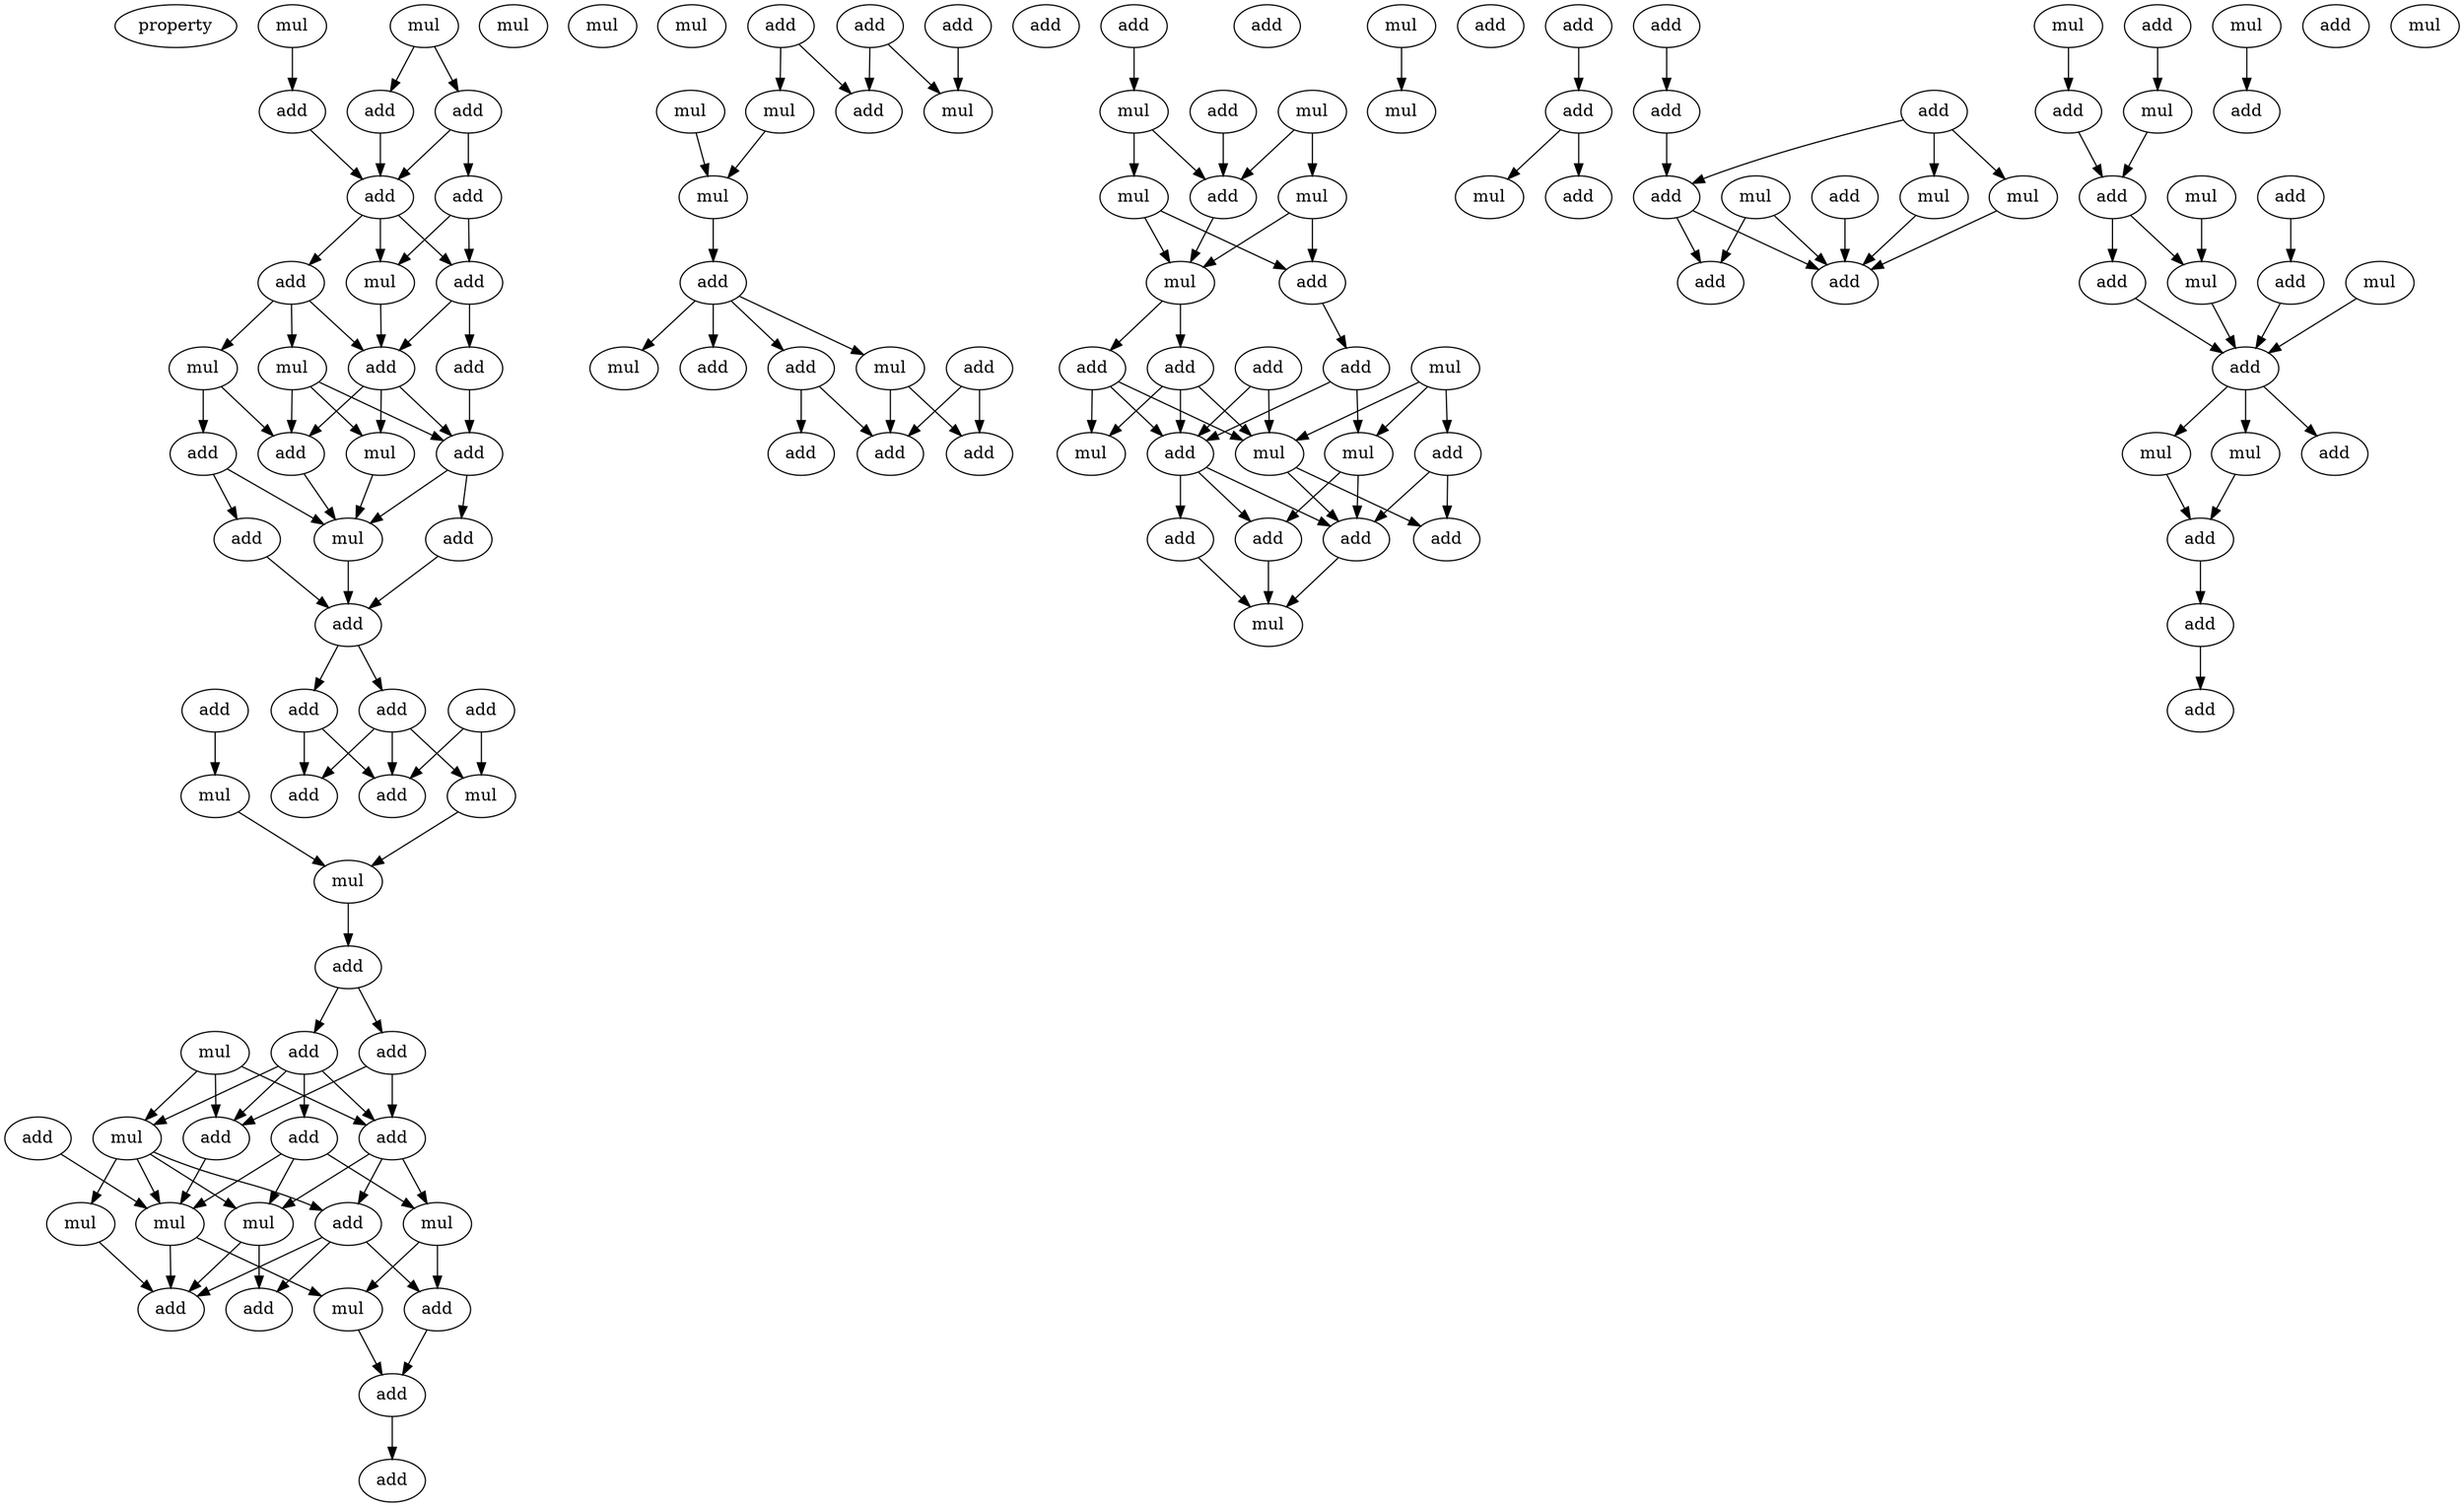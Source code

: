 digraph {
    node [fontcolor=black]
    property [mul=2,lf=1.1]
    0 [ label = mul ];
    1 [ label = mul ];
    2 [ label = mul ];
    3 [ label = add ];
    4 [ label = add ];
    5 [ label = add ];
    6 [ label = add ];
    7 [ label = add ];
    8 [ label = add ];
    9 [ label = mul ];
    10 [ label = add ];
    11 [ label = add ];
    12 [ label = add ];
    13 [ label = mul ];
    14 [ label = mul ];
    15 [ label = mul ];
    16 [ label = add ];
    17 [ label = add ];
    18 [ label = add ];
    19 [ label = add ];
    20 [ label = mul ];
    21 [ label = mul ];
    22 [ label = add ];
    23 [ label = add ];
    24 [ label = add ];
    25 [ label = add ];
    26 [ label = add ];
    27 [ label = add ];
    28 [ label = mul ];
    29 [ label = add ];
    30 [ label = mul ];
    31 [ label = add ];
    32 [ label = mul ];
    33 [ label = add ];
    34 [ label = mul ];
    35 [ label = add ];
    36 [ label = add ];
    37 [ label = mul ];
    38 [ label = add ];
    39 [ label = add ];
    40 [ label = add ];
    41 [ label = mul ];
    42 [ label = add ];
    43 [ label = mul ];
    44 [ label = add ];
    45 [ label = mul ];
    46 [ label = mul ];
    47 [ label = mul ];
    48 [ label = mul ];
    49 [ label = add ];
    50 [ label = add ];
    51 [ label = add ];
    52 [ label = add ];
    53 [ label = add ];
    54 [ label = add ];
    55 [ label = add ];
    56 [ label = add ];
    57 [ label = mul ];
    58 [ label = mul ];
    59 [ label = mul ];
    60 [ label = add ];
    61 [ label = mul ];
    62 [ label = add ];
    63 [ label = add ];
    64 [ label = add ];
    65 [ label = mul ];
    66 [ label = mul ];
    67 [ label = add ];
    68 [ label = add ];
    69 [ label = add ];
    70 [ label = add ];
    71 [ label = add ];
    72 [ label = add ];
    73 [ label = add ];
    74 [ label = mul ];
    75 [ label = add ];
    76 [ label = mul ];
    77 [ label = add ];
    78 [ label = mul ];
    79 [ label = mul ];
    80 [ label = mul ];
    81 [ label = add ];
    82 [ label = add ];
    83 [ label = add ];
    84 [ label = add ];
    85 [ label = add ];
    86 [ label = mul ];
    87 [ label = add ];
    88 [ label = mul ];
    89 [ label = mul ];
    90 [ label = add ];
    91 [ label = mul ];
    92 [ label = add ];
    93 [ label = add ];
    94 [ label = add ];
    95 [ label = add ];
    96 [ label = mul ];
    97 [ label = mul ];
    98 [ label = mul ];
    99 [ label = add ];
    100 [ label = add ];
    101 [ label = add ];
    102 [ label = mul ];
    103 [ label = add ];
    104 [ label = add ];
    105 [ label = add ];
    106 [ label = add ];
    107 [ label = mul ];
    108 [ label = add ];
    109 [ label = add ];
    110 [ label = mul ];
    111 [ label = mul ];
    112 [ label = add ];
    113 [ label = add ];
    114 [ label = mul ];
    115 [ label = add ];
    116 [ label = mul ];
    117 [ label = add ];
    118 [ label = mul ];
    119 [ label = add ];
    120 [ label = add ];
    121 [ label = add ];
    122 [ label = mul ];
    123 [ label = mul ];
    124 [ label = add ];
    125 [ label = add ];
    126 [ label = mul ];
    127 [ label = mul ];
    128 [ label = mul ];
    129 [ label = add ];
    130 [ label = add ];
    131 [ label = add ];
    132 [ label = add ];
    133 [ label = add ];
    134 [ label = add ];
    135 [ label = mul ];
    0 -> 3 [ name = 0 ];
    1 -> 4 [ name = 1 ];
    1 -> 5 [ name = 2 ];
    3 -> 7 [ name = 3 ];
    4 -> 7 [ name = 4 ];
    5 -> 6 [ name = 5 ];
    5 -> 7 [ name = 6 ];
    6 -> 9 [ name = 7 ];
    6 -> 10 [ name = 8 ];
    7 -> 8 [ name = 9 ];
    7 -> 9 [ name = 10 ];
    7 -> 10 [ name = 11 ];
    8 -> 11 [ name = 12 ];
    8 -> 13 [ name = 13 ];
    8 -> 14 [ name = 14 ];
    9 -> 11 [ name = 15 ];
    10 -> 11 [ name = 16 ];
    10 -> 12 [ name = 17 ];
    11 -> 15 [ name = 18 ];
    11 -> 16 [ name = 19 ];
    11 -> 18 [ name = 20 ];
    12 -> 16 [ name = 21 ];
    13 -> 17 [ name = 22 ];
    13 -> 18 [ name = 23 ];
    14 -> 15 [ name = 24 ];
    14 -> 16 [ name = 25 ];
    14 -> 18 [ name = 26 ];
    15 -> 20 [ name = 27 ];
    16 -> 19 [ name = 28 ];
    16 -> 20 [ name = 29 ];
    17 -> 20 [ name = 30 ];
    17 -> 22 [ name = 31 ];
    18 -> 20 [ name = 32 ];
    19 -> 23 [ name = 33 ];
    20 -> 23 [ name = 34 ];
    22 -> 23 [ name = 35 ];
    23 -> 25 [ name = 36 ];
    23 -> 26 [ name = 37 ];
    24 -> 28 [ name = 38 ];
    25 -> 29 [ name = 39 ];
    25 -> 31 [ name = 40 ];
    26 -> 29 [ name = 41 ];
    26 -> 30 [ name = 42 ];
    26 -> 31 [ name = 43 ];
    27 -> 30 [ name = 44 ];
    27 -> 31 [ name = 45 ];
    28 -> 32 [ name = 46 ];
    30 -> 32 [ name = 47 ];
    32 -> 33 [ name = 48 ];
    33 -> 35 [ name = 49 ];
    33 -> 36 [ name = 50 ];
    35 -> 38 [ name = 51 ];
    35 -> 39 [ name = 52 ];
    35 -> 40 [ name = 53 ];
    35 -> 41 [ name = 54 ];
    36 -> 38 [ name = 55 ];
    36 -> 40 [ name = 56 ];
    37 -> 38 [ name = 57 ];
    37 -> 40 [ name = 58 ];
    37 -> 41 [ name = 59 ];
    38 -> 47 [ name = 60 ];
    39 -> 45 [ name = 61 ];
    39 -> 46 [ name = 62 ];
    39 -> 47 [ name = 63 ];
    40 -> 44 [ name = 64 ];
    40 -> 45 [ name = 65 ];
    40 -> 46 [ name = 66 ];
    41 -> 43 [ name = 67 ];
    41 -> 44 [ name = 68 ];
    41 -> 45 [ name = 69 ];
    41 -> 47 [ name = 70 ];
    42 -> 47 [ name = 71 ];
    43 -> 49 [ name = 72 ];
    44 -> 49 [ name = 73 ];
    44 -> 50 [ name = 74 ];
    44 -> 51 [ name = 75 ];
    45 -> 49 [ name = 76 ];
    45 -> 50 [ name = 77 ];
    46 -> 48 [ name = 78 ];
    46 -> 51 [ name = 79 ];
    47 -> 48 [ name = 80 ];
    47 -> 49 [ name = 81 ];
    48 -> 52 [ name = 82 ];
    51 -> 52 [ name = 83 ];
    52 -> 53 [ name = 84 ];
    54 -> 59 [ name = 85 ];
    54 -> 60 [ name = 86 ];
    55 -> 58 [ name = 87 ];
    56 -> 58 [ name = 88 ];
    56 -> 60 [ name = 89 ];
    57 -> 61 [ name = 90 ];
    59 -> 61 [ name = 91 ];
    61 -> 62 [ name = 92 ];
    62 -> 63 [ name = 93 ];
    62 -> 65 [ name = 94 ];
    62 -> 66 [ name = 95 ];
    62 -> 67 [ name = 96 ];
    63 -> 68 [ name = 97 ];
    63 -> 69 [ name = 98 ];
    64 -> 69 [ name = 99 ];
    64 -> 70 [ name = 100 ];
    65 -> 69 [ name = 101 ];
    65 -> 70 [ name = 102 ];
    72 -> 74 [ name = 103 ];
    74 -> 77 [ name = 104 ];
    74 -> 79 [ name = 105 ];
    75 -> 77 [ name = 106 ];
    76 -> 77 [ name = 107 ];
    76 -> 78 [ name = 108 ];
    77 -> 80 [ name = 109 ];
    78 -> 80 [ name = 110 ];
    78 -> 81 [ name = 111 ];
    79 -> 80 [ name = 112 ];
    79 -> 81 [ name = 113 ];
    80 -> 84 [ name = 114 ];
    80 -> 85 [ name = 115 ];
    81 -> 83 [ name = 116 ];
    82 -> 88 [ name = 117 ];
    82 -> 90 [ name = 118 ];
    83 -> 89 [ name = 119 ];
    83 -> 90 [ name = 120 ];
    84 -> 88 [ name = 121 ];
    84 -> 90 [ name = 122 ];
    84 -> 91 [ name = 123 ];
    85 -> 88 [ name = 124 ];
    85 -> 90 [ name = 125 ];
    85 -> 91 [ name = 126 ];
    86 -> 87 [ name = 127 ];
    86 -> 88 [ name = 128 ];
    86 -> 89 [ name = 129 ];
    87 -> 92 [ name = 130 ];
    87 -> 94 [ name = 131 ];
    88 -> 92 [ name = 132 ];
    88 -> 94 [ name = 133 ];
    89 -> 92 [ name = 134 ];
    89 -> 95 [ name = 135 ];
    90 -> 92 [ name = 136 ];
    90 -> 93 [ name = 137 ];
    90 -> 95 [ name = 138 ];
    92 -> 96 [ name = 139 ];
    93 -> 96 [ name = 140 ];
    95 -> 96 [ name = 141 ];
    97 -> 98 [ name = 142 ];
    100 -> 101 [ name = 143 ];
    101 -> 102 [ name = 144 ];
    101 -> 103 [ name = 145 ];
    104 -> 105 [ name = 146 ];
    105 -> 108 [ name = 147 ];
    106 -> 108 [ name = 148 ];
    106 -> 110 [ name = 149 ];
    106 -> 111 [ name = 150 ];
    107 -> 112 [ name = 151 ];
    107 -> 113 [ name = 152 ];
    108 -> 112 [ name = 153 ];
    108 -> 113 [ name = 154 ];
    109 -> 113 [ name = 155 ];
    110 -> 113 [ name = 156 ];
    111 -> 113 [ name = 157 ];
    114 -> 117 [ name = 158 ];
    115 -> 116 [ name = 159 ];
    116 -> 119 [ name = 160 ];
    117 -> 119 [ name = 161 ];
    118 -> 123 [ name = 162 ];
    119 -> 123 [ name = 163 ];
    119 -> 124 [ name = 164 ];
    120 -> 121 [ name = 165 ];
    121 -> 125 [ name = 166 ];
    122 -> 125 [ name = 167 ];
    123 -> 125 [ name = 168 ];
    124 -> 125 [ name = 169 ];
    125 -> 126 [ name = 170 ];
    125 -> 128 [ name = 171 ];
    125 -> 129 [ name = 172 ];
    126 -> 132 [ name = 173 ];
    127 -> 131 [ name = 174 ];
    128 -> 132 [ name = 175 ];
    132 -> 133 [ name = 176 ];
    133 -> 134 [ name = 177 ];
}
